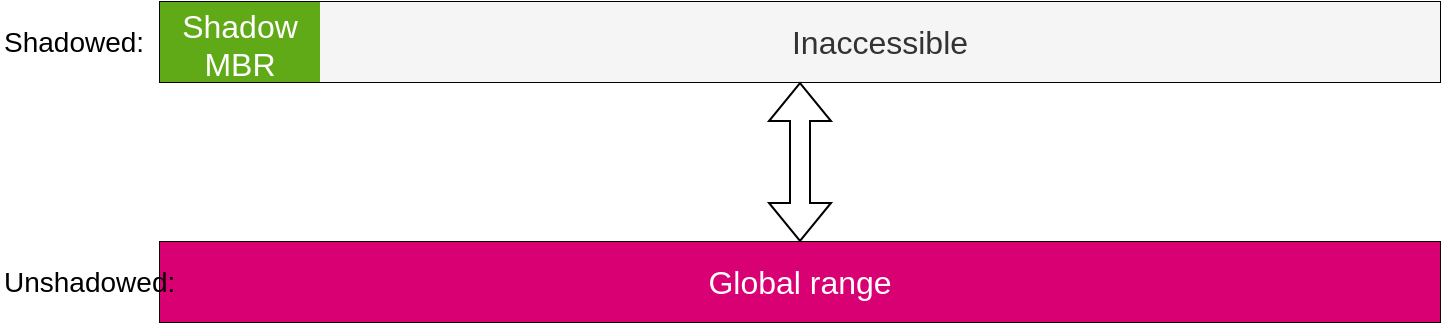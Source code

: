 <mxfile version="28.0.7">
  <diagram name="Page-1" id="76ylw5Kpig7zWu84E1sY">
    <mxGraphModel dx="1412" dy="765" grid="1" gridSize="10" guides="1" tooltips="1" connect="1" arrows="1" fold="1" page="1" pageScale="1" pageWidth="850" pageHeight="1100" math="0" shadow="0">
      <root>
        <mxCell id="0" />
        <mxCell id="1" parent="0" />
        <mxCell id="y18r83hGf7OMCYttjyGj-1" value="" style="shape=table;startSize=0;container=1;collapsible=0;childLayout=tableLayout;fontSize=16;" vertex="1" parent="1">
          <mxGeometry x="120" y="40" width="640" height="40" as="geometry" />
        </mxCell>
        <mxCell id="y18r83hGf7OMCYttjyGj-2" value="" style="shape=tableRow;horizontal=0;startSize=0;swimlaneHead=0;swimlaneBody=0;strokeColor=inherit;top=0;left=0;bottom=0;right=0;collapsible=0;dropTarget=0;fillColor=none;points=[[0,0.5],[1,0.5]];portConstraint=eastwest;fontSize=16;" vertex="1" parent="y18r83hGf7OMCYttjyGj-1">
          <mxGeometry width="640" height="40" as="geometry" />
        </mxCell>
        <mxCell id="y18r83hGf7OMCYttjyGj-3" value="Shadow MBR" style="shape=partialRectangle;html=1;whiteSpace=wrap;connectable=0;strokeColor=#2D7600;overflow=hidden;fillColor=#60a917;top=0;left=0;bottom=0;right=0;pointerEvents=1;fontSize=16;fontColor=#ffffff;" vertex="1" parent="y18r83hGf7OMCYttjyGj-2">
          <mxGeometry width="80" height="40" as="geometry">
            <mxRectangle width="80" height="40" as="alternateBounds" />
          </mxGeometry>
        </mxCell>
        <mxCell id="y18r83hGf7OMCYttjyGj-5" value="Inaccessible" style="shape=partialRectangle;html=1;whiteSpace=wrap;connectable=0;strokeColor=#666666;overflow=hidden;fillColor=#f5f5f5;top=0;left=0;bottom=0;right=0;pointerEvents=1;fontSize=16;fontColor=#333333;" vertex="1" parent="y18r83hGf7OMCYttjyGj-2">
          <mxGeometry x="80" width="560" height="40" as="geometry">
            <mxRectangle width="560" height="40" as="alternateBounds" />
          </mxGeometry>
        </mxCell>
        <mxCell id="y18r83hGf7OMCYttjyGj-14" value="" style="shape=table;startSize=0;container=1;collapsible=0;childLayout=tableLayout;fontSize=16;" vertex="1" parent="1">
          <mxGeometry x="120" y="160" width="640" height="40" as="geometry" />
        </mxCell>
        <mxCell id="y18r83hGf7OMCYttjyGj-15" value="" style="shape=tableRow;horizontal=0;startSize=0;swimlaneHead=0;swimlaneBody=0;strokeColor=inherit;top=0;left=0;bottom=0;right=0;collapsible=0;dropTarget=0;fillColor=none;points=[[0,0.5],[1,0.5]];portConstraint=eastwest;fontSize=16;" vertex="1" parent="y18r83hGf7OMCYttjyGj-14">
          <mxGeometry width="640" height="40" as="geometry" />
        </mxCell>
        <mxCell id="y18r83hGf7OMCYttjyGj-17" value="Global range" style="shape=partialRectangle;html=1;whiteSpace=wrap;connectable=0;strokeColor=#A50040;overflow=hidden;fillColor=#d80073;top=0;left=0;bottom=0;right=0;pointerEvents=1;fontSize=16;fontColor=#ffffff;" vertex="1" parent="y18r83hGf7OMCYttjyGj-15">
          <mxGeometry width="640" height="40" as="geometry">
            <mxRectangle width="640" height="40" as="alternateBounds" />
          </mxGeometry>
        </mxCell>
        <mxCell id="y18r83hGf7OMCYttjyGj-18" value="" style="shape=flexArrow;endArrow=classic;startArrow=classic;html=1;rounded=0;" edge="1" parent="1" source="y18r83hGf7OMCYttjyGj-15" target="y18r83hGf7OMCYttjyGj-2">
          <mxGeometry width="100" height="100" relative="1" as="geometry">
            <mxPoint x="420" y="-20" as="sourcePoint" />
            <mxPoint x="520" y="-120" as="targetPoint" />
          </mxGeometry>
        </mxCell>
        <mxCell id="y18r83hGf7OMCYttjyGj-19" value="Shadowed:" style="text;html=1;align=left;verticalAlign=middle;resizable=0;points=[];autosize=1;strokeColor=none;fillColor=none;fontSize=14;" vertex="1" parent="1">
          <mxGeometry x="40" y="45" width="80" height="30" as="geometry" />
        </mxCell>
        <mxCell id="y18r83hGf7OMCYttjyGj-20" value="Unshadowed:" style="text;html=1;align=left;verticalAlign=middle;resizable=0;points=[];autosize=1;strokeColor=none;fillColor=none;fontSize=14;" vertex="1" parent="1">
          <mxGeometry x="40" y="165" width="90" height="30" as="geometry" />
        </mxCell>
      </root>
    </mxGraphModel>
  </diagram>
</mxfile>
